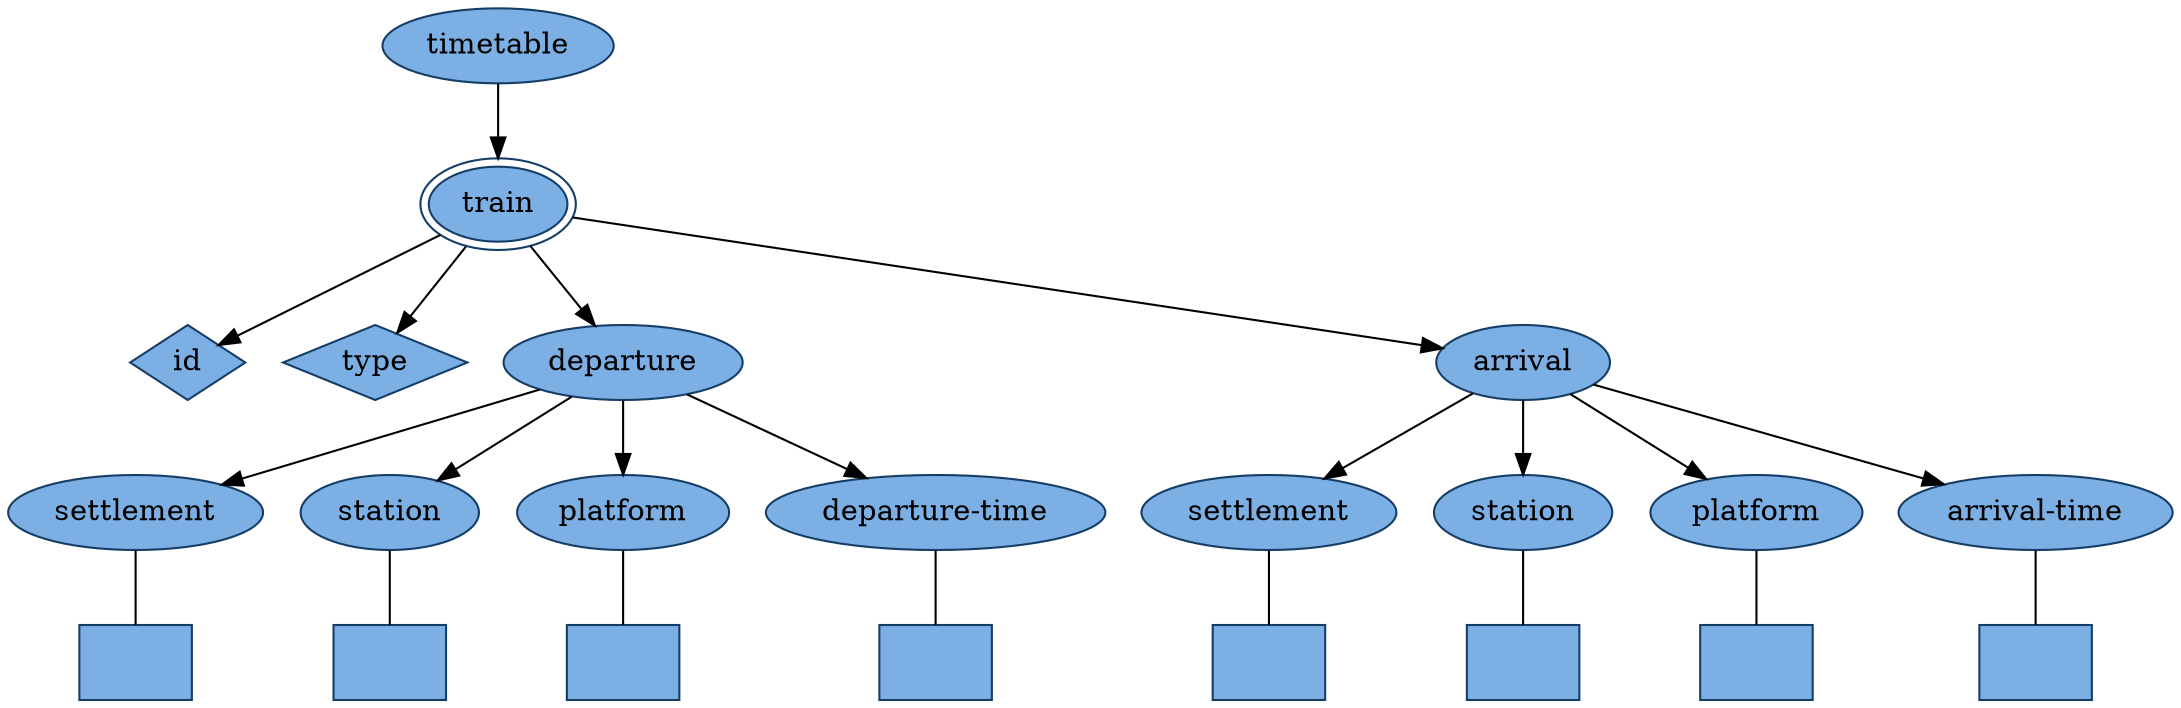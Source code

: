 digraph timetable {
  node [style=filled, fillcolor="#7cb0e4", color="#153d66"]

  node [shape=ellipse, peripheries=1]; { node[label="timetable"] timetable_element; }
  node [shape=ellipse, peripheries=2]; { node[label="train"] train_element; }
  node [shape=diamond, peripheries=1]; { node[label="id"] id_attribute; }
  node [shape=diamond, peripheries=1]; { node[label="type"] type_attribute; }
  node [shape=ellipse, peripheries=1]; { node[label="departure"] departure_element; }
  node [shape=ellipse, peripheries=1]; { node[label="settlement"] departure_settlement_element; }
  node [shape=box, peripheries=1]; { node[label=""] departure_settlement_text; }
  node [shape=ellipse, peripheries=1]; { node[label="station"] departure_station_element; }
  node [shape=box, peripheries=1]; { node[label=""] departure_station_text; }
  node [shape=ellipse, peripheries=1]; { node[label="platform"] departure_platform_element; }
  node [shape=box, peripheries=1]; { node[label=""] departure_platform_text; }
  node [shape=ellipse, peripheries=1]; { node[label="departure-time"] departure_time_element; }
  node [shape=box, peripheries=1]; { node[label=""] departure_time_text; }
  node [shape=ellipse, peripheries=1]; { node[label="arrival"] arrival_element; }
  node [shape=ellipse, peripheries=1]; { node[label="settlement"] arrival_settlement_element; }
  node [shape=box, peripheries=1]; { node[label=""] arrival_settlement_text; }
  node [shape=ellipse, peripheries=1]; { node[label="station"] arrival_station_element; }
  node [shape=box, peripheries=1]; { node[label=""] arrival_station_text; }
  node [shape=ellipse, peripheries=1]; { node[label="platform"] arrival_platform_element; }
  node [shape=box, peripheries=1]; { node[label=""] arrival_platform_text; }
  node [shape=ellipse, peripheries=1]; { node[label="arrival-time"] arrival_time_element; }
  node [shape=box, peripheries=1]; { node[label=""] arrival_time_text; }

  edge[arrowhead=normal]; timetable_element -> train_element;
  edge[arrowhead=normal]; train_element -> id_attribute;
  edge[arrowhead=normal]; train_element -> type_attribute;
  edge[arrowhead=normal]; train_element -> departure_element;
  edge[arrowhead=normal]; departure_element -> departure_settlement_element;
  edge[arrowhead=none]; departure_settlement_element -> departure_settlement_text;
  edge[arrowhead=normal]; departure_element -> departure_station_element;
  edge[arrowhead=none]; departure_station_element -> departure_station_text;
  edge[arrowhead=normal]; departure_element -> departure_platform_element;
  edge[arrowhead=none]; departure_platform_element -> departure_platform_text;
  edge[arrowhead=normal]; departure_element -> departure_time_element;
  edge[arrowhead=none]; departure_time_element -> departure_time_text;
  edge[arrowhead=normal]; train_element -> arrival_element;
  edge[arrowhead=normal]; arrival_element -> arrival_settlement_element;
  edge[arrowhead=none]; arrival_settlement_element -> arrival_settlement_text;
  edge[arrowhead=normal]; arrival_element -> arrival_station_element;
  edge[arrowhead=none]; arrival_station_element -> arrival_station_text;
  edge[arrowhead=normal]; arrival_element -> arrival_platform_element;
  edge[arrowhead=none]; arrival_platform_element -> arrival_platform_text;
  edge[arrowhead=normal]; arrival_element -> arrival_time_element;
  edge[arrowhead=none]; arrival_time_element -> arrival_time_text;
}
